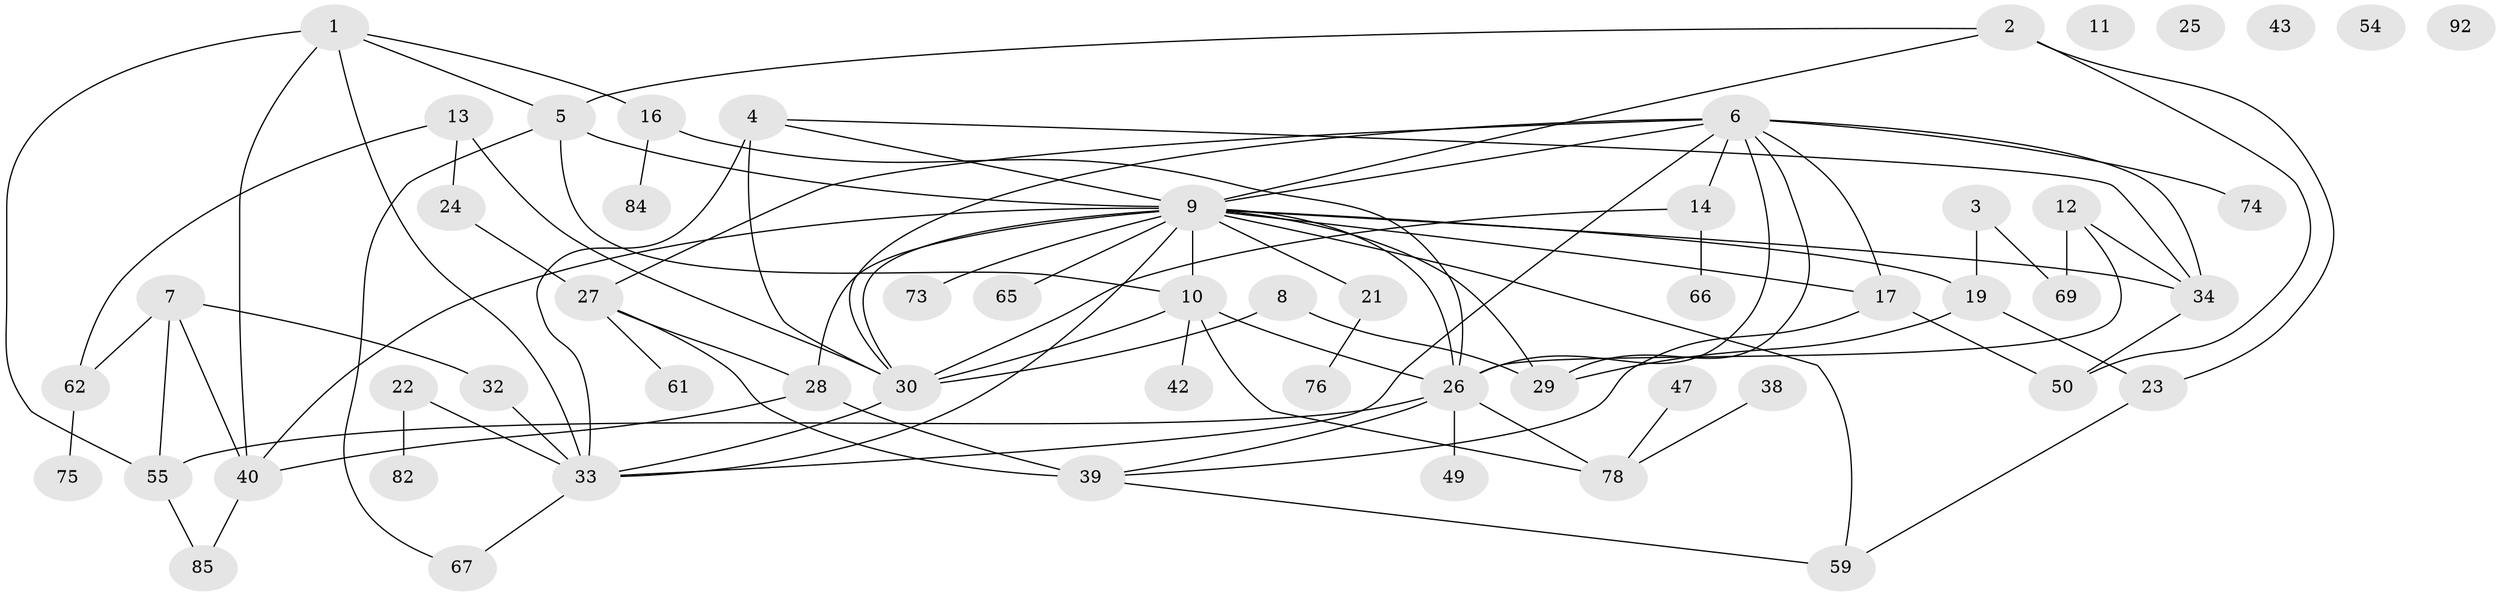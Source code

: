 // original degree distribution, {5: 0.1276595744680851, 4: 0.19148936170212766, 2: 0.23404255319148937, 6: 0.02127659574468085, 0: 0.05319148936170213, 3: 0.1595744680851064, 8: 0.010638297872340425, 1: 0.18085106382978725, 7: 0.02127659574468085}
// Generated by graph-tools (version 1.1) at 2025/16/03/04/25 18:16:34]
// undirected, 56 vertices, 90 edges
graph export_dot {
graph [start="1"]
  node [color=gray90,style=filled];
  1;
  2;
  3;
  4;
  5 [super="+44"];
  6 [super="+15"];
  7;
  8 [super="+52"];
  9 [super="+20+18+71"];
  10 [super="+46+53"];
  11;
  12;
  13 [super="+72"];
  14;
  16 [super="+35"];
  17;
  19 [super="+56"];
  21 [super="+87"];
  22;
  23;
  24;
  25;
  26 [super="+31+89"];
  27 [super="+79+60"];
  28;
  29 [super="+41"];
  30 [super="+70"];
  32;
  33 [super="+45"];
  34;
  38;
  39 [super="+64"];
  40 [super="+77+57"];
  42 [super="+68"];
  43;
  47;
  49;
  50 [super="+58"];
  54;
  55 [super="+93"];
  59;
  61;
  62;
  65;
  66;
  67;
  69;
  73 [super="+83"];
  74;
  75;
  76;
  78;
  82;
  84;
  85;
  92;
  1 -- 16;
  1 -- 33;
  1 -- 55;
  1 -- 5;
  1 -- 40;
  2 -- 23;
  2 -- 5;
  2 -- 9;
  2 -- 50;
  3 -- 69;
  3 -- 19;
  4 -- 9;
  4 -- 30 [weight=2];
  4 -- 34;
  4 -- 33;
  5 -- 67;
  5 -- 10;
  5 -- 9;
  6 -- 14;
  6 -- 17;
  6 -- 27;
  6 -- 33;
  6 -- 34;
  6 -- 9;
  6 -- 74;
  6 -- 26;
  6 -- 29;
  6 -- 30;
  7 -- 32;
  7 -- 40;
  7 -- 62;
  7 -- 55;
  8 -- 30;
  8 -- 29;
  9 -- 65;
  9 -- 34;
  9 -- 40;
  9 -- 17;
  9 -- 28;
  9 -- 29;
  9 -- 33;
  9 -- 19 [weight=2];
  9 -- 21;
  9 -- 59;
  9 -- 30;
  9 -- 10 [weight=3];
  9 -- 73;
  9 -- 26;
  10 -- 78;
  10 -- 42;
  10 -- 26;
  10 -- 30;
  12 -- 26 [weight=2];
  12 -- 34;
  12 -- 69;
  13 -- 24;
  13 -- 30 [weight=2];
  13 -- 62;
  14 -- 66;
  14 -- 30;
  16 -- 26;
  16 -- 84;
  17 -- 39;
  17 -- 50;
  19 -- 23;
  19 -- 29;
  21 -- 76;
  22 -- 82;
  22 -- 33;
  23 -- 59;
  24 -- 27;
  26 -- 49;
  26 -- 55;
  26 -- 39;
  26 -- 78;
  27 -- 39 [weight=2];
  27 -- 28;
  27 -- 61;
  28 -- 40;
  28 -- 39;
  30 -- 33;
  32 -- 33;
  33 -- 67;
  34 -- 50;
  38 -- 78;
  39 -- 59;
  40 -- 85;
  47 -- 78;
  55 -- 85;
  62 -- 75;
}
